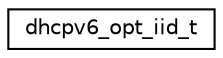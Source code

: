 digraph "Graphical Class Hierarchy"
{
 // LATEX_PDF_SIZE
  edge [fontname="Helvetica",fontsize="10",labelfontname="Helvetica",labelfontsize="10"];
  node [fontname="Helvetica",fontsize="10",shape=record];
  rankdir="LR";
  Node0 [label="dhcpv6_opt_iid_t",height=0.2,width=0.4,color="black", fillcolor="white", style="filled",URL="$structdhcpv6__opt__iid__t.html",tooltip="DHCPv6 interface-id option."];
}
